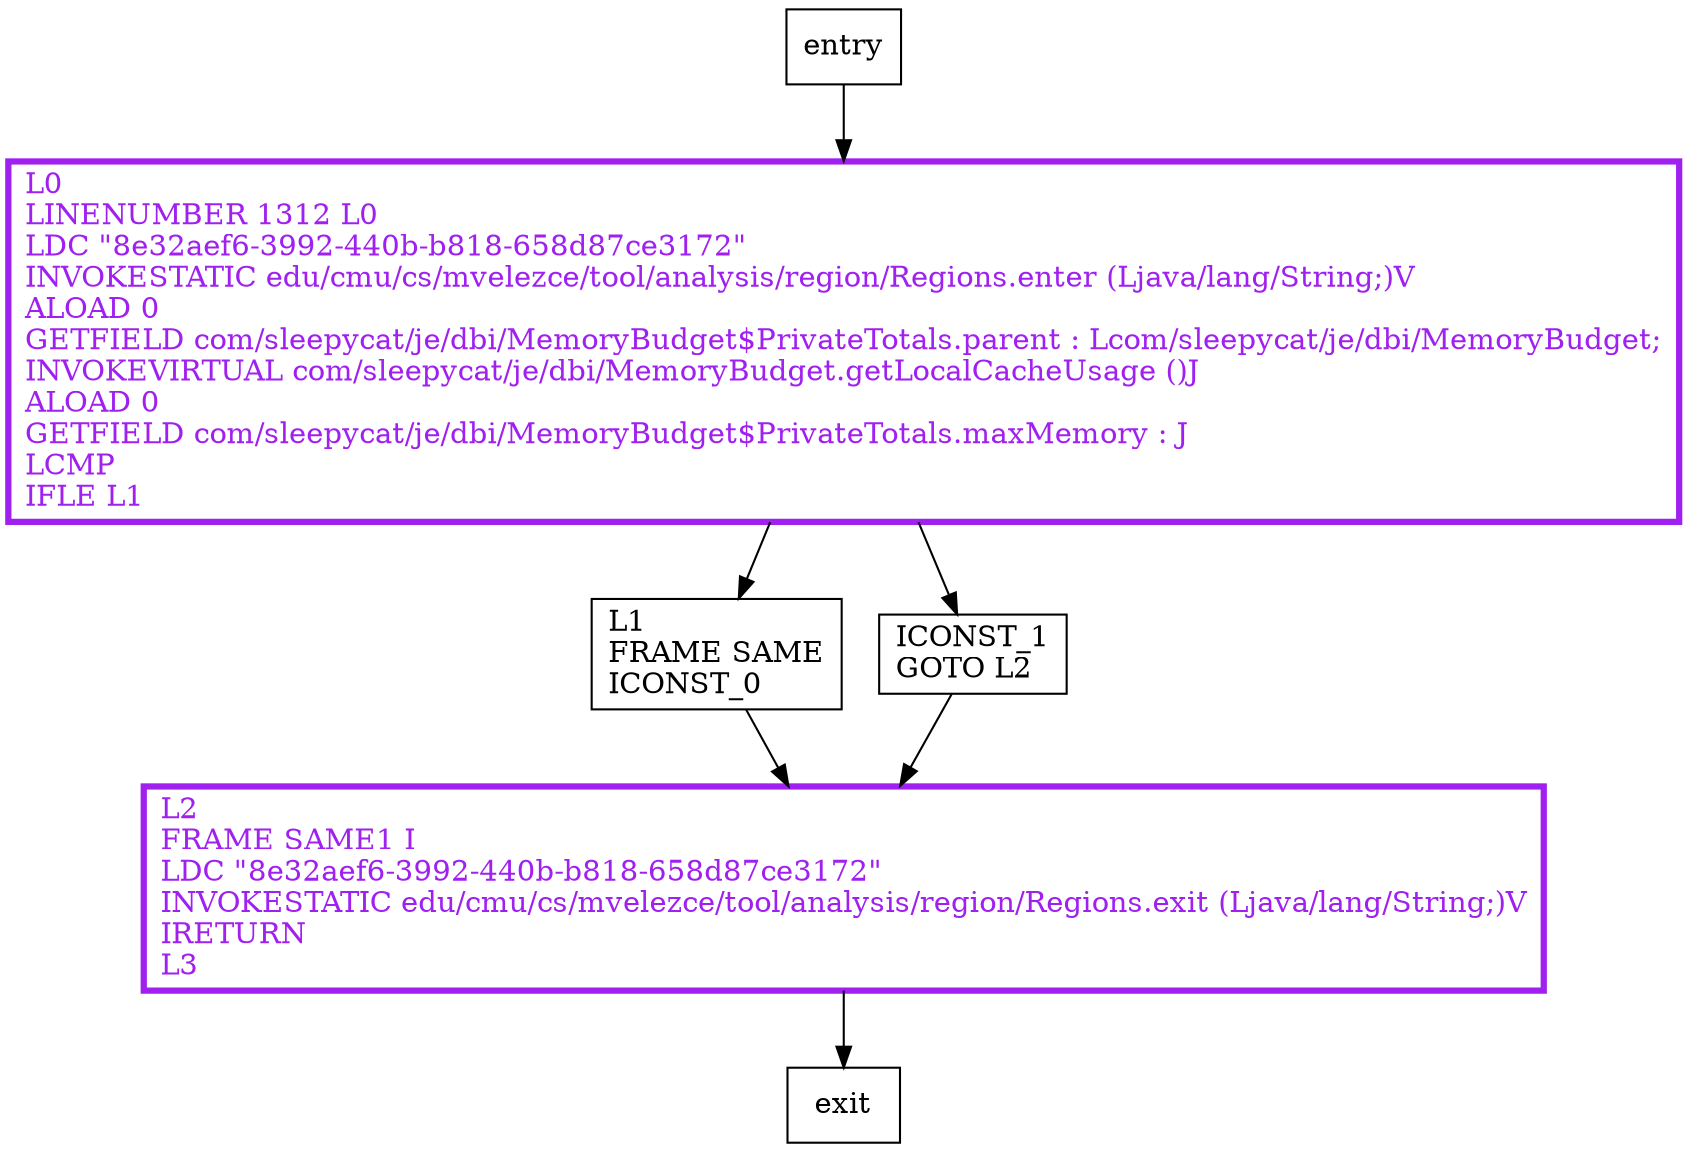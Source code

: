 digraph updateCacheUsage {
node [shape=record];
1744194445 [label="L1\lFRAME SAME\lICONST_0\l"];
2004182210 [label="ICONST_1\lGOTO L2\l"];
321124132 [label="L2\lFRAME SAME1 I\lLDC \"8e32aef6-3992-440b-b818-658d87ce3172\"\lINVOKESTATIC edu/cmu/cs/mvelezce/tool/analysis/region/Regions.exit (Ljava/lang/String;)V\lIRETURN\lL3\l"];
516838740 [label="L0\lLINENUMBER 1312 L0\lLDC \"8e32aef6-3992-440b-b818-658d87ce3172\"\lINVOKESTATIC edu/cmu/cs/mvelezce/tool/analysis/region/Regions.enter (Ljava/lang/String;)V\lALOAD 0\lGETFIELD com/sleepycat/je/dbi/MemoryBudget$PrivateTotals.parent : Lcom/sleepycat/je/dbi/MemoryBudget;\lINVOKEVIRTUAL com/sleepycat/je/dbi/MemoryBudget.getLocalCacheUsage ()J\lALOAD 0\lGETFIELD com/sleepycat/je/dbi/MemoryBudget$PrivateTotals.maxMemory : J\lLCMP\lIFLE L1\l"];
entry;
exit;
entry -> 516838740;
1744194445 -> 321124132;
2004182210 -> 321124132;
321124132 -> exit;
516838740 -> 1744194445;
516838740 -> 2004182210;
321124132[fontcolor="purple", penwidth=3, color="purple"];
516838740[fontcolor="purple", penwidth=3, color="purple"];
}
